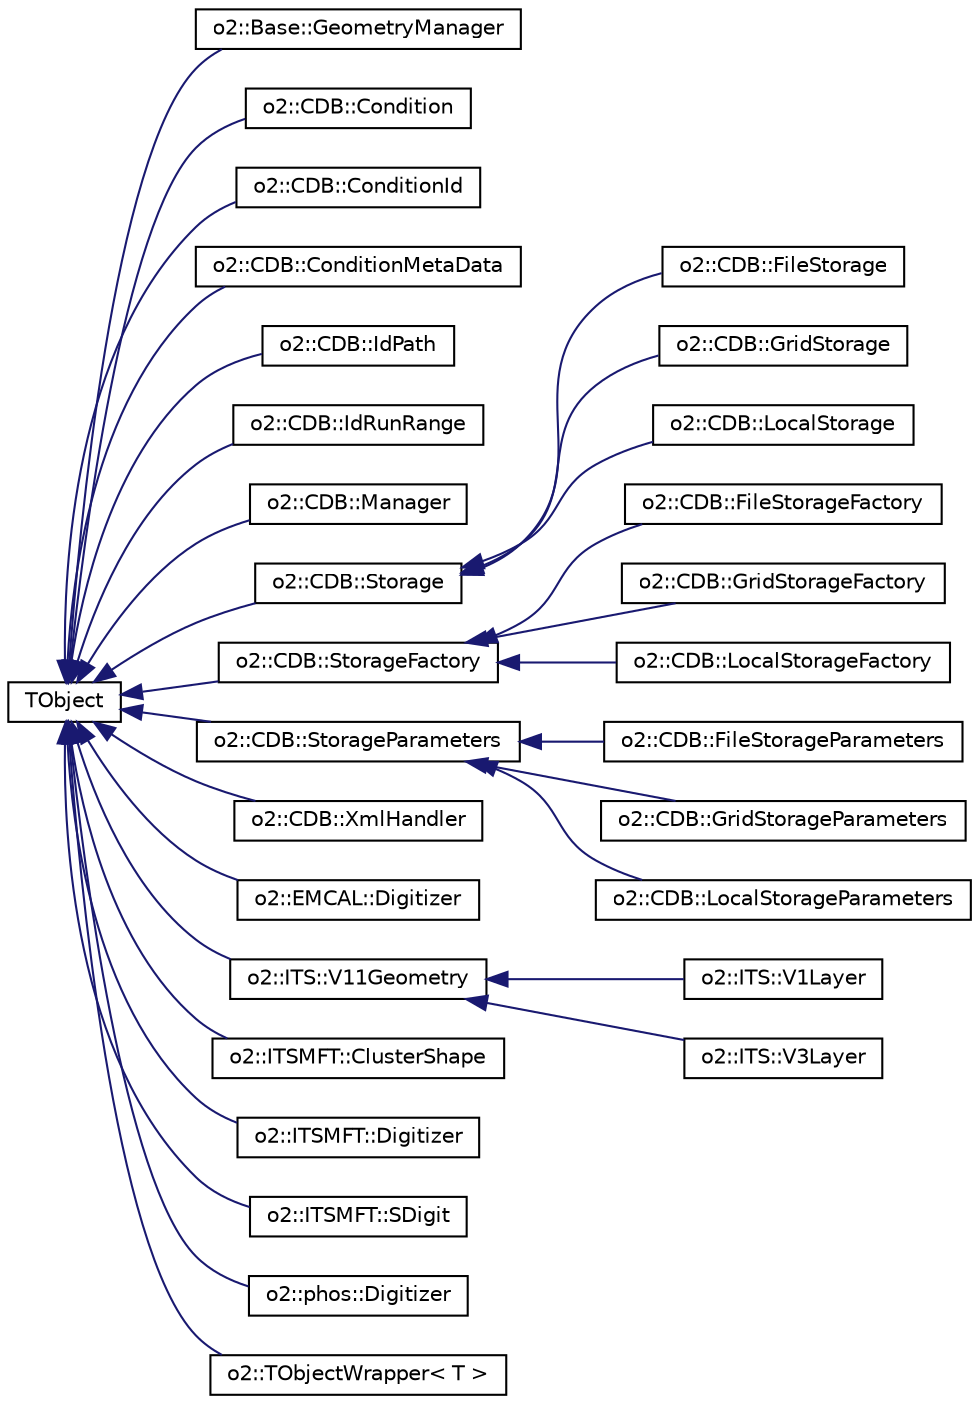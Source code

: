 digraph "Graphical Class Hierarchy"
{
 // INTERACTIVE_SVG=YES
  bgcolor="transparent";
  edge [fontname="Helvetica",fontsize="10",labelfontname="Helvetica",labelfontsize="10"];
  node [fontname="Helvetica",fontsize="10",shape=record];
  rankdir="LR";
  Node1 [label="TObject",height=0.2,width=0.4,color="black",URL="$d5/d0f/classTObject.html"];
  Node1 -> Node2 [dir="back",color="midnightblue",fontsize="10",style="solid",fontname="Helvetica"];
  Node2 [label="o2::Base::GeometryManager",height=0.2,width=0.4,color="black",URL="$d2/da4/classo2_1_1Base_1_1GeometryManager.html"];
  Node1 -> Node3 [dir="back",color="midnightblue",fontsize="10",style="solid",fontname="Helvetica"];
  Node3 [label="o2::CDB::Condition",height=0.2,width=0.4,color="black",URL="$d8/dcd/classo2_1_1CDB_1_1Condition.html"];
  Node1 -> Node4 [dir="back",color="midnightblue",fontsize="10",style="solid",fontname="Helvetica"];
  Node4 [label="o2::CDB::ConditionId",height=0.2,width=0.4,color="black",URL="$d7/dc9/classo2_1_1CDB_1_1ConditionId.html"];
  Node1 -> Node5 [dir="back",color="midnightblue",fontsize="10",style="solid",fontname="Helvetica"];
  Node5 [label="o2::CDB::ConditionMetaData",height=0.2,width=0.4,color="black",URL="$d8/d14/classo2_1_1CDB_1_1ConditionMetaData.html"];
  Node1 -> Node6 [dir="back",color="midnightblue",fontsize="10",style="solid",fontname="Helvetica"];
  Node6 [label="o2::CDB::IdPath",height=0.2,width=0.4,color="black",URL="$d6/dae/classo2_1_1CDB_1_1IdPath.html"];
  Node1 -> Node7 [dir="back",color="midnightblue",fontsize="10",style="solid",fontname="Helvetica"];
  Node7 [label="o2::CDB::IdRunRange",height=0.2,width=0.4,color="black",URL="$d5/dc9/classo2_1_1CDB_1_1IdRunRange.html"];
  Node1 -> Node8 [dir="back",color="midnightblue",fontsize="10",style="solid",fontname="Helvetica"];
  Node8 [label="o2::CDB::Manager",height=0.2,width=0.4,color="black",URL="$d2/d59/classo2_1_1CDB_1_1Manager.html"];
  Node1 -> Node9 [dir="back",color="midnightblue",fontsize="10",style="solid",fontname="Helvetica"];
  Node9 [label="o2::CDB::Storage",height=0.2,width=0.4,color="black",URL="$df/d3a/classo2_1_1CDB_1_1Storage.html"];
  Node9 -> Node10 [dir="back",color="midnightblue",fontsize="10",style="solid",fontname="Helvetica"];
  Node10 [label="o2::CDB::FileStorage",height=0.2,width=0.4,color="black",URL="$d2/d33/classo2_1_1CDB_1_1FileStorage.html"];
  Node9 -> Node11 [dir="back",color="midnightblue",fontsize="10",style="solid",fontname="Helvetica"];
  Node11 [label="o2::CDB::GridStorage",height=0.2,width=0.4,color="black",URL="$dd/ddb/classo2_1_1CDB_1_1GridStorage.html"];
  Node9 -> Node12 [dir="back",color="midnightblue",fontsize="10",style="solid",fontname="Helvetica"];
  Node12 [label="o2::CDB::LocalStorage",height=0.2,width=0.4,color="black",URL="$d6/dba/classo2_1_1CDB_1_1LocalStorage.html"];
  Node1 -> Node13 [dir="back",color="midnightblue",fontsize="10",style="solid",fontname="Helvetica"];
  Node13 [label="o2::CDB::StorageFactory",height=0.2,width=0.4,color="black",URL="$dd/d3f/classo2_1_1CDB_1_1StorageFactory.html"];
  Node13 -> Node14 [dir="back",color="midnightblue",fontsize="10",style="solid",fontname="Helvetica"];
  Node14 [label="o2::CDB::FileStorageFactory",height=0.2,width=0.4,color="black",URL="$d2/d56/classo2_1_1CDB_1_1FileStorageFactory.html"];
  Node13 -> Node15 [dir="back",color="midnightblue",fontsize="10",style="solid",fontname="Helvetica"];
  Node15 [label="o2::CDB::GridStorageFactory",height=0.2,width=0.4,color="black",URL="$dd/dcc/classo2_1_1CDB_1_1GridStorageFactory.html"];
  Node13 -> Node16 [dir="back",color="midnightblue",fontsize="10",style="solid",fontname="Helvetica"];
  Node16 [label="o2::CDB::LocalStorageFactory",height=0.2,width=0.4,color="black",URL="$d4/d68/classo2_1_1CDB_1_1LocalStorageFactory.html"];
  Node1 -> Node17 [dir="back",color="midnightblue",fontsize="10",style="solid",fontname="Helvetica"];
  Node17 [label="o2::CDB::StorageParameters",height=0.2,width=0.4,color="black",URL="$d2/d64/classo2_1_1CDB_1_1StorageParameters.html"];
  Node17 -> Node18 [dir="back",color="midnightblue",fontsize="10",style="solid",fontname="Helvetica"];
  Node18 [label="o2::CDB::FileStorageParameters",height=0.2,width=0.4,color="black",URL="$d4/d3f/classo2_1_1CDB_1_1FileStorageParameters.html"];
  Node17 -> Node19 [dir="back",color="midnightblue",fontsize="10",style="solid",fontname="Helvetica"];
  Node19 [label="o2::CDB::GridStorageParameters",height=0.2,width=0.4,color="black",URL="$d7/dde/classo2_1_1CDB_1_1GridStorageParameters.html"];
  Node17 -> Node20 [dir="back",color="midnightblue",fontsize="10",style="solid",fontname="Helvetica"];
  Node20 [label="o2::CDB::LocalStorageParameters",height=0.2,width=0.4,color="black",URL="$db/dab/classo2_1_1CDB_1_1LocalStorageParameters.html"];
  Node1 -> Node21 [dir="back",color="midnightblue",fontsize="10",style="solid",fontname="Helvetica"];
  Node21 [label="o2::CDB::XmlHandler",height=0.2,width=0.4,color="black",URL="$d4/d8b/classo2_1_1CDB_1_1XmlHandler.html"];
  Node1 -> Node22 [dir="back",color="midnightblue",fontsize="10",style="solid",fontname="Helvetica"];
  Node22 [label="o2::EMCAL::Digitizer",height=0.2,width=0.4,color="black",URL="$d6/d00/classo2_1_1EMCAL_1_1Digitizer.html"];
  Node1 -> Node23 [dir="back",color="midnightblue",fontsize="10",style="solid",fontname="Helvetica"];
  Node23 [label="o2::ITS::V11Geometry",height=0.2,width=0.4,color="black",URL="$d6/d5b/classo2_1_1ITS_1_1V11Geometry.html"];
  Node23 -> Node24 [dir="back",color="midnightblue",fontsize="10",style="solid",fontname="Helvetica"];
  Node24 [label="o2::ITS::V1Layer",height=0.2,width=0.4,color="black",URL="$df/daf/classo2_1_1ITS_1_1V1Layer.html"];
  Node23 -> Node25 [dir="back",color="midnightblue",fontsize="10",style="solid",fontname="Helvetica"];
  Node25 [label="o2::ITS::V3Layer",height=0.2,width=0.4,color="black",URL="$d5/de4/classo2_1_1ITS_1_1V3Layer.html"];
  Node1 -> Node26 [dir="back",color="midnightblue",fontsize="10",style="solid",fontname="Helvetica"];
  Node26 [label="o2::ITSMFT::ClusterShape",height=0.2,width=0.4,color="black",URL="$d9/d42/classo2_1_1ITSMFT_1_1ClusterShape.html"];
  Node1 -> Node27 [dir="back",color="midnightblue",fontsize="10",style="solid",fontname="Helvetica"];
  Node27 [label="o2::ITSMFT::Digitizer",height=0.2,width=0.4,color="black",URL="$d8/d92/classo2_1_1ITSMFT_1_1Digitizer.html"];
  Node1 -> Node28 [dir="back",color="midnightblue",fontsize="10",style="solid",fontname="Helvetica"];
  Node28 [label="o2::ITSMFT::SDigit",height=0.2,width=0.4,color="black",URL="$dc/ddc/classo2_1_1ITSMFT_1_1SDigit.html"];
  Node1 -> Node29 [dir="back",color="midnightblue",fontsize="10",style="solid",fontname="Helvetica"];
  Node29 [label="o2::phos::Digitizer",height=0.2,width=0.4,color="black",URL="$db/d73/classo2_1_1phos_1_1Digitizer.html"];
  Node1 -> Node30 [dir="back",color="midnightblue",fontsize="10",style="solid",fontname="Helvetica"];
  Node30 [label="o2::TObjectWrapper\< T \>",height=0.2,width=0.4,color="black",URL="$d7/d2d/classo2_1_1TObjectWrapper.html"];
}
